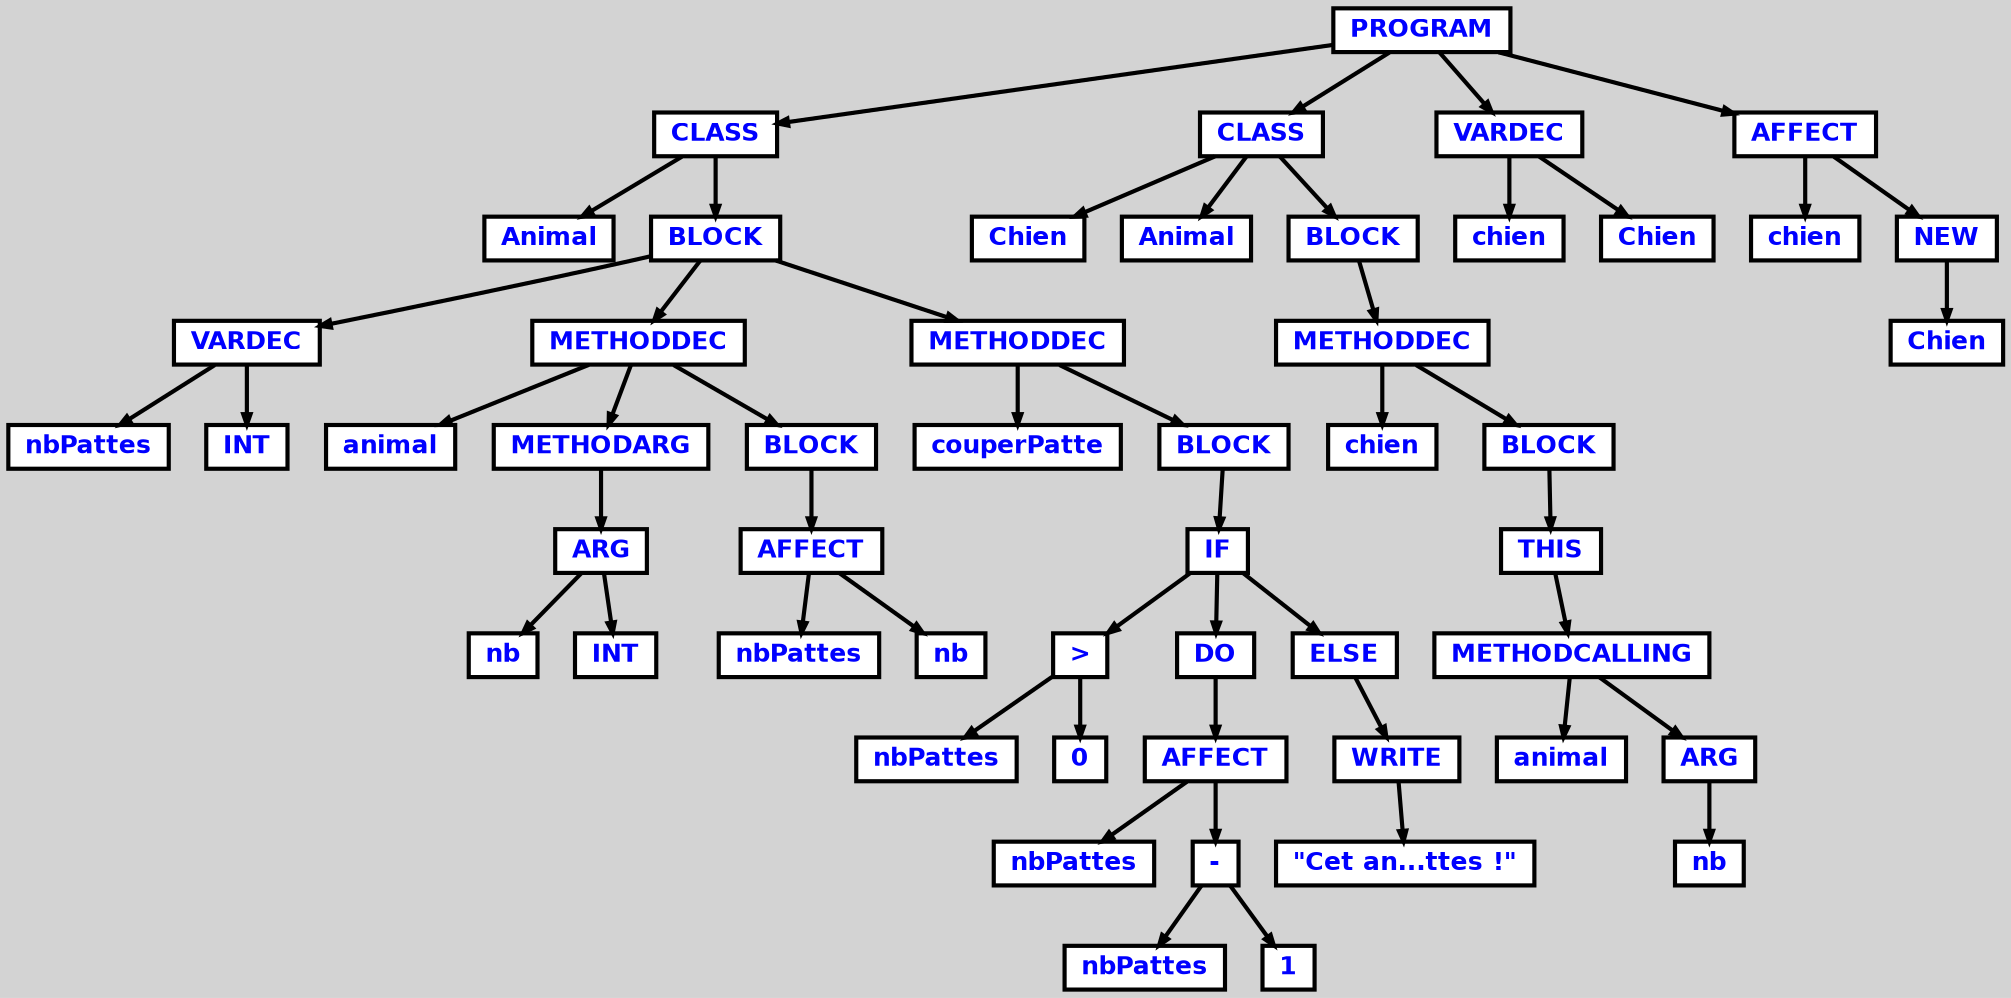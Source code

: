 digraph {

	ordering=out;
	ranksep=.4;
	bgcolor="lightgrey"; node [shape=box, fixedsize=false, fontsize=12, fontname="Helvetica-bold", fontcolor="blue"
		width=.25, height=.25, color="black", fillcolor="white", style="filled, solid, bold"];
	edge [arrowsize=.5, color="black", style="bold"]

  n0 [label="PROGRAM"];
  n1 [label="CLASS"];
  n1 [label="CLASS"];
  n2 [label="Animal"];
  n3 [label="BLOCK"];
  n3 [label="BLOCK"];
  n4 [label="VARDEC"];
  n4 [label="VARDEC"];
  n5 [label="nbPattes"];
  n6 [label="INT"];
  n7 [label="METHODDEC"];
  n7 [label="METHODDEC"];
  n8 [label="animal"];
  n9 [label="METHODARG"];
  n9 [label="METHODARG"];
  n10 [label="ARG"];
  n10 [label="ARG"];
  n11 [label="nb"];
  n12 [label="INT"];
  n13 [label="BLOCK"];
  n13 [label="BLOCK"];
  n14 [label="AFFECT"];
  n14 [label="AFFECT"];
  n15 [label="nbPattes"];
  n16 [label="nb"];
  n17 [label="METHODDEC"];
  n17 [label="METHODDEC"];
  n18 [label="couperPatte"];
  n19 [label="BLOCK"];
  n19 [label="BLOCK"];
  n20 [label="IF"];
  n20 [label="IF"];
  n21 [label=">"];
  n21 [label=">"];
  n22 [label="nbPattes"];
  n23 [label="0"];
  n24 [label="DO"];
  n24 [label="DO"];
  n25 [label="AFFECT"];
  n25 [label="AFFECT"];
  n26 [label="nbPattes"];
  n27 [label="-"];
  n27 [label="-"];
  n28 [label="nbPattes"];
  n29 [label="1"];
  n30 [label="ELSE"];
  n30 [label="ELSE"];
  n31 [label="WRITE"];
  n31 [label="WRITE"];
  n32 [label="\"Cet an...ttes !\""];
  n33 [label="CLASS"];
  n33 [label="CLASS"];
  n34 [label="Chien"];
  n35 [label="Animal"];
  n36 [label="BLOCK"];
  n36 [label="BLOCK"];
  n37 [label="METHODDEC"];
  n37 [label="METHODDEC"];
  n38 [label="chien"];
  n39 [label="BLOCK"];
  n39 [label="BLOCK"];
  n40 [label="THIS"];
  n40 [label="THIS"];
  n41 [label="METHODCALLING"];
  n41 [label="METHODCALLING"];
  n42 [label="animal"];
  n43 [label="ARG"];
  n43 [label="ARG"];
  n44 [label="nb"];
  n45 [label="VARDEC"];
  n45 [label="VARDEC"];
  n46 [label="chien"];
  n47 [label="Chien"];
  n48 [label="AFFECT"];
  n48 [label="AFFECT"];
  n49 [label="chien"];
  n50 [label="NEW"];
  n50 [label="NEW"];
  n51 [label="Chien"];

  n0 -> n1 // "PROGRAM" -> "CLASS"
  n1 -> n2 // "CLASS" -> "Animal"
  n1 -> n3 // "CLASS" -> "BLOCK"
  n3 -> n4 // "BLOCK" -> "VARDEC"
  n4 -> n5 // "VARDEC" -> "nbPattes"
  n4 -> n6 // "VARDEC" -> "INT"
  n3 -> n7 // "BLOCK" -> "METHODDEC"
  n7 -> n8 // "METHODDEC" -> "animal"
  n7 -> n9 // "METHODDEC" -> "METHODARG"
  n9 -> n10 // "METHODARG" -> "ARG"
  n10 -> n11 // "ARG" -> "nb"
  n10 -> n12 // "ARG" -> "INT"
  n7 -> n13 // "METHODDEC" -> "BLOCK"
  n13 -> n14 // "BLOCK" -> "AFFECT"
  n14 -> n15 // "AFFECT" -> "nbPattes"
  n14 -> n16 // "AFFECT" -> "nb"
  n3 -> n17 // "BLOCK" -> "METHODDEC"
  n17 -> n18 // "METHODDEC" -> "couperPatte"
  n17 -> n19 // "METHODDEC" -> "BLOCK"
  n19 -> n20 // "BLOCK" -> "IF"
  n20 -> n21 // "IF" -> ">"
  n21 -> n22 // ">" -> "nbPattes"
  n21 -> n23 // ">" -> "0"
  n20 -> n24 // "IF" -> "DO"
  n24 -> n25 // "DO" -> "AFFECT"
  n25 -> n26 // "AFFECT" -> "nbPattes"
  n25 -> n27 // "AFFECT" -> "-"
  n27 -> n28 // "-" -> "nbPattes"
  n27 -> n29 // "-" -> "1"
  n20 -> n30 // "IF" -> "ELSE"
  n30 -> n31 // "ELSE" -> "WRITE"
  n31 -> n32 // "WRITE" -> "\"Cet an...ttes !\""
  n0 -> n33 // "PROGRAM" -> "CLASS"
  n33 -> n34 // "CLASS" -> "Chien"
  n33 -> n35 // "CLASS" -> "Animal"
  n33 -> n36 // "CLASS" -> "BLOCK"
  n36 -> n37 // "BLOCK" -> "METHODDEC"
  n37 -> n38 // "METHODDEC" -> "chien"
  n37 -> n39 // "METHODDEC" -> "BLOCK"
  n39 -> n40 // "BLOCK" -> "THIS"
  n40 -> n41 // "THIS" -> "METHODCALLING"
  n41 -> n42 // "METHODCALLING" -> "animal"
  n41 -> n43 // "METHODCALLING" -> "ARG"
  n43 -> n44 // "ARG" -> "nb"
  n0 -> n45 // "PROGRAM" -> "VARDEC"
  n45 -> n46 // "VARDEC" -> "chien"
  n45 -> n47 // "VARDEC" -> "Chien"
  n0 -> n48 // "PROGRAM" -> "AFFECT"
  n48 -> n49 // "AFFECT" -> "chien"
  n48 -> n50 // "AFFECT" -> "NEW"
  n50 -> n51 // "NEW" -> "Chien"

}
